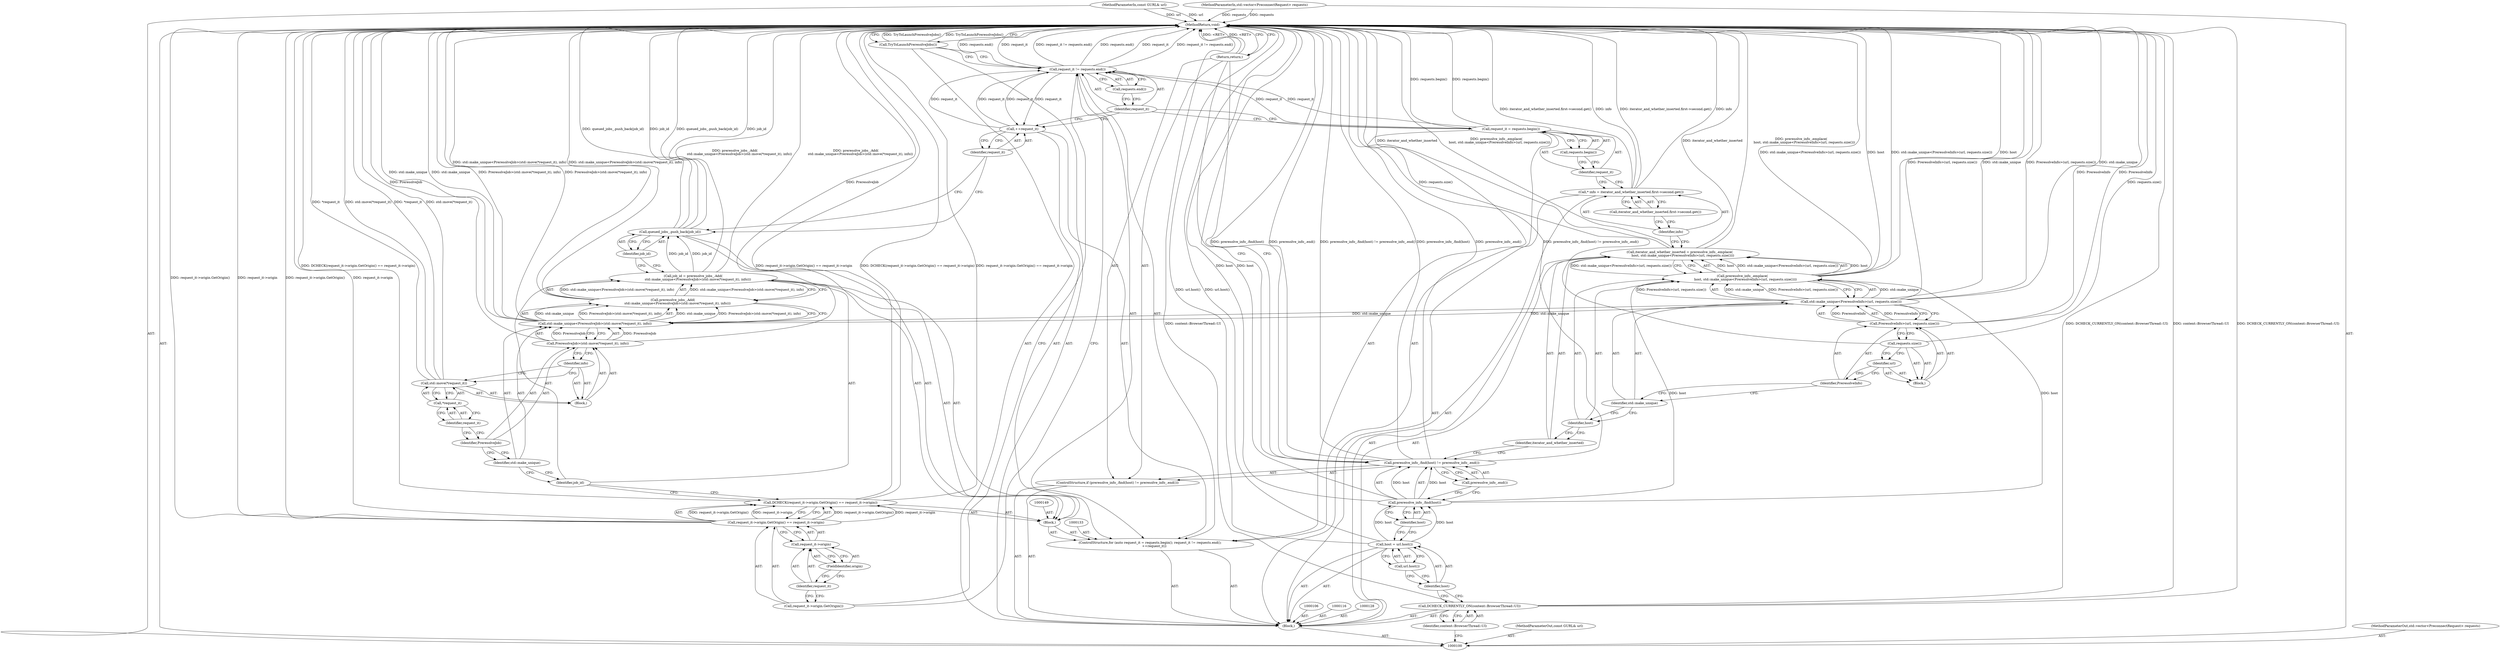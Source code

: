 digraph "1_Chrome_fec26ff33bf372476a70326f3669a35f34a9d474_9" {
"1000165" [label="(MethodReturn,void)"];
"1000101" [label="(MethodParameterIn,const GURL& url)"];
"1000266" [label="(MethodParameterOut,const GURL& url)"];
"1000129" [label="(Call,* info = iterator_and_whether_inserted.first->second.get())"];
"1000130" [label="(Identifier,info)"];
"1000131" [label="(Call,iterator_and_whether_inserted.first->second.get())"];
"1000134" [label="(Call,request_it = requests.begin())"];
"1000135" [label="(Identifier,request_it)"];
"1000136" [label="(Call,requests.begin())"];
"1000132" [label="(ControlStructure,for (auto request_it = requests.begin(); request_it != requests.end();\n        ++request_it))"];
"1000137" [label="(Call,request_it != requests.end())"];
"1000138" [label="(Identifier,request_it)"];
"1000139" [label="(Call,requests.end())"];
"1000141" [label="(Identifier,request_it)"];
"1000140" [label="(Call,++request_it)"];
"1000144" [label="(Call,request_it->origin.GetOrigin() == request_it->origin)"];
"1000145" [label="(Call,request_it->origin.GetOrigin())"];
"1000143" [label="(Call,DCHECK(request_it->origin.GetOrigin() == request_it->origin))"];
"1000146" [label="(Call,request_it->origin)"];
"1000147" [label="(Identifier,request_it)"];
"1000148" [label="(FieldIdentifier,origin)"];
"1000150" [label="(Call,job_id = preresolve_jobs_.Add(\n         std::make_unique<PreresolveJob>(std::move(*request_it), info)))"];
"1000151" [label="(Identifier,job_id)"];
"1000152" [label="(Call,preresolve_jobs_.Add(\n         std::make_unique<PreresolveJob>(std::move(*request_it), info)))"];
"1000142" [label="(Block,)"];
"1000155" [label="(Call,PreresolveJob>(std::move(*request_it), info))"];
"1000156" [label="(Identifier,PreresolveJob)"];
"1000157" [label="(Block,)"];
"1000158" [label="(Call,std::move(*request_it))"];
"1000159" [label="(Call,*request_it)"];
"1000160" [label="(Identifier,request_it)"];
"1000161" [label="(Identifier,info)"];
"1000153" [label="(Call,std::make_unique<PreresolveJob>(std::move(*request_it), info))"];
"1000154" [label="(Identifier,std::make_unique)"];
"1000163" [label="(Identifier,job_id)"];
"1000162" [label="(Call,queued_jobs_.push_back(job_id))"];
"1000102" [label="(MethodParameterIn,std::vector<PreconnectRequest> requests)"];
"1000267" [label="(MethodParameterOut,std::vector<PreconnectRequest> requests)"];
"1000103" [label="(Block,)"];
"1000164" [label="(Call,TryToLaunchPreresolveJobs())"];
"1000104" [label="(Call,DCHECK_CURRENTLY_ON(content::BrowserThread::UI))"];
"1000105" [label="(Identifier,content::BrowserThread::UI)"];
"1000107" [label="(Call,host = url.host())"];
"1000108" [label="(Identifier,host)"];
"1000109" [label="(Call,url.host())"];
"1000110" [label="(ControlStructure,if (preresolve_info_.find(host) != preresolve_info_.end()))"];
"1000113" [label="(Identifier,host)"];
"1000114" [label="(Call,preresolve_info_.end())"];
"1000111" [label="(Call,preresolve_info_.find(host) != preresolve_info_.end())"];
"1000112" [label="(Call,preresolve_info_.find(host))"];
"1000115" [label="(Return,return;)"];
"1000119" [label="(Call,preresolve_info_.emplace(\n      host, std::make_unique<PreresolveInfo>(url, requests.size())))"];
"1000117" [label="(Call,iterator_and_whether_inserted = preresolve_info_.emplace(\n      host, std::make_unique<PreresolveInfo>(url, requests.size())))"];
"1000118" [label="(Identifier,iterator_and_whether_inserted)"];
"1000121" [label="(Call,std::make_unique<PreresolveInfo>(url, requests.size()))"];
"1000122" [label="(Identifier,std::make_unique)"];
"1000123" [label="(Call,PreresolveInfo>(url, requests.size()))"];
"1000124" [label="(Identifier,PreresolveInfo)"];
"1000125" [label="(Block,)"];
"1000126" [label="(Identifier,url)"];
"1000127" [label="(Call,requests.size())"];
"1000120" [label="(Identifier,host)"];
"1000165" -> "1000100"  [label="AST: "];
"1000165" -> "1000115"  [label="CFG: "];
"1000165" -> "1000164"  [label="CFG: "];
"1000104" -> "1000165"  [label="DDG: DCHECK_CURRENTLY_ON(content::BrowserThread::UI)"];
"1000104" -> "1000165"  [label="DDG: content::BrowserThread::UI"];
"1000111" -> "1000165"  [label="DDG: preresolve_info_.end()"];
"1000111" -> "1000165"  [label="DDG: preresolve_info_.find(host) != preresolve_info_.end()"];
"1000111" -> "1000165"  [label="DDG: preresolve_info_.find(host)"];
"1000119" -> "1000165"  [label="DDG: std::make_unique<PreresolveInfo>(url, requests.size())"];
"1000119" -> "1000165"  [label="DDG: host"];
"1000117" -> "1000165"  [label="DDG: iterator_and_whether_inserted"];
"1000117" -> "1000165"  [label="DDG: preresolve_info_.emplace(\n      host, std::make_unique<PreresolveInfo>(url, requests.size()))"];
"1000153" -> "1000165"  [label="DDG: std::make_unique"];
"1000153" -> "1000165"  [label="DDG: PreresolveJob>(std::move(*request_it), info)"];
"1000158" -> "1000165"  [label="DDG: *request_it"];
"1000158" -> "1000165"  [label="DDG: std::move(*request_it)"];
"1000129" -> "1000165"  [label="DDG: info"];
"1000129" -> "1000165"  [label="DDG: iterator_and_whether_inserted.first->second.get()"];
"1000164" -> "1000165"  [label="DDG: TryToLaunchPreresolveJobs()"];
"1000121" -> "1000165"  [label="DDG: PreresolveInfo>(url, requests.size())"];
"1000121" -> "1000165"  [label="DDG: std::make_unique"];
"1000137" -> "1000165"  [label="DDG: requests.end()"];
"1000137" -> "1000165"  [label="DDG: request_it"];
"1000137" -> "1000165"  [label="DDG: request_it != requests.end()"];
"1000150" -> "1000165"  [label="DDG: preresolve_jobs_.Add(\n         std::make_unique<PreresolveJob>(std::move(*request_it), info))"];
"1000143" -> "1000165"  [label="DDG: request_it->origin.GetOrigin() == request_it->origin"];
"1000143" -> "1000165"  [label="DDG: DCHECK(request_it->origin.GetOrigin() == request_it->origin)"];
"1000127" -> "1000165"  [label="DDG: requests.size()"];
"1000152" -> "1000165"  [label="DDG: std::make_unique<PreresolveJob>(std::move(*request_it), info)"];
"1000102" -> "1000165"  [label="DDG: requests"];
"1000112" -> "1000165"  [label="DDG: host"];
"1000101" -> "1000165"  [label="DDG: url"];
"1000134" -> "1000165"  [label="DDG: requests.begin()"];
"1000144" -> "1000165"  [label="DDG: request_it->origin.GetOrigin()"];
"1000144" -> "1000165"  [label="DDG: request_it->origin"];
"1000155" -> "1000165"  [label="DDG: PreresolveJob"];
"1000162" -> "1000165"  [label="DDG: job_id"];
"1000162" -> "1000165"  [label="DDG: queued_jobs_.push_back(job_id)"];
"1000107" -> "1000165"  [label="DDG: url.host()"];
"1000123" -> "1000165"  [label="DDG: PreresolveInfo"];
"1000115" -> "1000165"  [label="DDG: <RET>"];
"1000101" -> "1000100"  [label="AST: "];
"1000101" -> "1000165"  [label="DDG: url"];
"1000266" -> "1000100"  [label="AST: "];
"1000129" -> "1000103"  [label="AST: "];
"1000129" -> "1000131"  [label="CFG: "];
"1000130" -> "1000129"  [label="AST: "];
"1000131" -> "1000129"  [label="AST: "];
"1000135" -> "1000129"  [label="CFG: "];
"1000129" -> "1000165"  [label="DDG: info"];
"1000129" -> "1000165"  [label="DDG: iterator_and_whether_inserted.first->second.get()"];
"1000130" -> "1000129"  [label="AST: "];
"1000130" -> "1000117"  [label="CFG: "];
"1000131" -> "1000130"  [label="CFG: "];
"1000131" -> "1000129"  [label="AST: "];
"1000131" -> "1000130"  [label="CFG: "];
"1000129" -> "1000131"  [label="CFG: "];
"1000134" -> "1000132"  [label="AST: "];
"1000134" -> "1000136"  [label="CFG: "];
"1000135" -> "1000134"  [label="AST: "];
"1000136" -> "1000134"  [label="AST: "];
"1000138" -> "1000134"  [label="CFG: "];
"1000134" -> "1000165"  [label="DDG: requests.begin()"];
"1000134" -> "1000137"  [label="DDG: request_it"];
"1000135" -> "1000134"  [label="AST: "];
"1000135" -> "1000129"  [label="CFG: "];
"1000136" -> "1000135"  [label="CFG: "];
"1000136" -> "1000134"  [label="AST: "];
"1000136" -> "1000135"  [label="CFG: "];
"1000134" -> "1000136"  [label="CFG: "];
"1000132" -> "1000103"  [label="AST: "];
"1000133" -> "1000132"  [label="AST: "];
"1000134" -> "1000132"  [label="AST: "];
"1000137" -> "1000132"  [label="AST: "];
"1000140" -> "1000132"  [label="AST: "];
"1000142" -> "1000132"  [label="AST: "];
"1000137" -> "1000132"  [label="AST: "];
"1000137" -> "1000139"  [label="CFG: "];
"1000138" -> "1000137"  [label="AST: "];
"1000139" -> "1000137"  [label="AST: "];
"1000145" -> "1000137"  [label="CFG: "];
"1000164" -> "1000137"  [label="CFG: "];
"1000137" -> "1000165"  [label="DDG: requests.end()"];
"1000137" -> "1000165"  [label="DDG: request_it"];
"1000137" -> "1000165"  [label="DDG: request_it != requests.end()"];
"1000140" -> "1000137"  [label="DDG: request_it"];
"1000134" -> "1000137"  [label="DDG: request_it"];
"1000137" -> "1000140"  [label="DDG: request_it"];
"1000138" -> "1000137"  [label="AST: "];
"1000138" -> "1000134"  [label="CFG: "];
"1000138" -> "1000140"  [label="CFG: "];
"1000139" -> "1000138"  [label="CFG: "];
"1000139" -> "1000137"  [label="AST: "];
"1000139" -> "1000138"  [label="CFG: "];
"1000137" -> "1000139"  [label="CFG: "];
"1000141" -> "1000140"  [label="AST: "];
"1000141" -> "1000162"  [label="CFG: "];
"1000140" -> "1000141"  [label="CFG: "];
"1000140" -> "1000132"  [label="AST: "];
"1000140" -> "1000141"  [label="CFG: "];
"1000141" -> "1000140"  [label="AST: "];
"1000138" -> "1000140"  [label="CFG: "];
"1000140" -> "1000137"  [label="DDG: request_it"];
"1000137" -> "1000140"  [label="DDG: request_it"];
"1000144" -> "1000143"  [label="AST: "];
"1000144" -> "1000146"  [label="CFG: "];
"1000145" -> "1000144"  [label="AST: "];
"1000146" -> "1000144"  [label="AST: "];
"1000143" -> "1000144"  [label="CFG: "];
"1000144" -> "1000165"  [label="DDG: request_it->origin.GetOrigin()"];
"1000144" -> "1000165"  [label="DDG: request_it->origin"];
"1000144" -> "1000143"  [label="DDG: request_it->origin.GetOrigin()"];
"1000144" -> "1000143"  [label="DDG: request_it->origin"];
"1000145" -> "1000144"  [label="AST: "];
"1000145" -> "1000137"  [label="CFG: "];
"1000147" -> "1000145"  [label="CFG: "];
"1000143" -> "1000142"  [label="AST: "];
"1000143" -> "1000144"  [label="CFG: "];
"1000144" -> "1000143"  [label="AST: "];
"1000151" -> "1000143"  [label="CFG: "];
"1000143" -> "1000165"  [label="DDG: request_it->origin.GetOrigin() == request_it->origin"];
"1000143" -> "1000165"  [label="DDG: DCHECK(request_it->origin.GetOrigin() == request_it->origin)"];
"1000144" -> "1000143"  [label="DDG: request_it->origin.GetOrigin()"];
"1000144" -> "1000143"  [label="DDG: request_it->origin"];
"1000146" -> "1000144"  [label="AST: "];
"1000146" -> "1000148"  [label="CFG: "];
"1000147" -> "1000146"  [label="AST: "];
"1000148" -> "1000146"  [label="AST: "];
"1000144" -> "1000146"  [label="CFG: "];
"1000147" -> "1000146"  [label="AST: "];
"1000147" -> "1000145"  [label="CFG: "];
"1000148" -> "1000147"  [label="CFG: "];
"1000148" -> "1000146"  [label="AST: "];
"1000148" -> "1000147"  [label="CFG: "];
"1000146" -> "1000148"  [label="CFG: "];
"1000150" -> "1000142"  [label="AST: "];
"1000150" -> "1000152"  [label="CFG: "];
"1000151" -> "1000150"  [label="AST: "];
"1000152" -> "1000150"  [label="AST: "];
"1000163" -> "1000150"  [label="CFG: "];
"1000150" -> "1000165"  [label="DDG: preresolve_jobs_.Add(\n         std::make_unique<PreresolveJob>(std::move(*request_it), info))"];
"1000152" -> "1000150"  [label="DDG: std::make_unique<PreresolveJob>(std::move(*request_it), info)"];
"1000150" -> "1000162"  [label="DDG: job_id"];
"1000151" -> "1000150"  [label="AST: "];
"1000151" -> "1000143"  [label="CFG: "];
"1000154" -> "1000151"  [label="CFG: "];
"1000152" -> "1000150"  [label="AST: "];
"1000152" -> "1000153"  [label="CFG: "];
"1000153" -> "1000152"  [label="AST: "];
"1000150" -> "1000152"  [label="CFG: "];
"1000152" -> "1000165"  [label="DDG: std::make_unique<PreresolveJob>(std::move(*request_it), info)"];
"1000152" -> "1000150"  [label="DDG: std::make_unique<PreresolveJob>(std::move(*request_it), info)"];
"1000153" -> "1000152"  [label="DDG: std::make_unique"];
"1000153" -> "1000152"  [label="DDG: PreresolveJob>(std::move(*request_it), info)"];
"1000142" -> "1000132"  [label="AST: "];
"1000143" -> "1000142"  [label="AST: "];
"1000149" -> "1000142"  [label="AST: "];
"1000150" -> "1000142"  [label="AST: "];
"1000162" -> "1000142"  [label="AST: "];
"1000155" -> "1000153"  [label="AST: "];
"1000155" -> "1000161"  [label="CFG: "];
"1000156" -> "1000155"  [label="AST: "];
"1000157" -> "1000155"  [label="AST: "];
"1000153" -> "1000155"  [label="CFG: "];
"1000155" -> "1000165"  [label="DDG: PreresolveJob"];
"1000155" -> "1000153"  [label="DDG: PreresolveJob"];
"1000156" -> "1000155"  [label="AST: "];
"1000156" -> "1000154"  [label="CFG: "];
"1000160" -> "1000156"  [label="CFG: "];
"1000157" -> "1000155"  [label="AST: "];
"1000158" -> "1000157"  [label="AST: "];
"1000161" -> "1000157"  [label="AST: "];
"1000158" -> "1000157"  [label="AST: "];
"1000158" -> "1000159"  [label="CFG: "];
"1000159" -> "1000158"  [label="AST: "];
"1000161" -> "1000158"  [label="CFG: "];
"1000158" -> "1000165"  [label="DDG: *request_it"];
"1000158" -> "1000165"  [label="DDG: std::move(*request_it)"];
"1000159" -> "1000158"  [label="AST: "];
"1000159" -> "1000160"  [label="CFG: "];
"1000160" -> "1000159"  [label="AST: "];
"1000158" -> "1000159"  [label="CFG: "];
"1000160" -> "1000159"  [label="AST: "];
"1000160" -> "1000156"  [label="CFG: "];
"1000159" -> "1000160"  [label="CFG: "];
"1000161" -> "1000157"  [label="AST: "];
"1000161" -> "1000158"  [label="CFG: "];
"1000155" -> "1000161"  [label="CFG: "];
"1000153" -> "1000152"  [label="AST: "];
"1000153" -> "1000155"  [label="CFG: "];
"1000154" -> "1000153"  [label="AST: "];
"1000155" -> "1000153"  [label="AST: "];
"1000152" -> "1000153"  [label="CFG: "];
"1000153" -> "1000165"  [label="DDG: std::make_unique"];
"1000153" -> "1000165"  [label="DDG: PreresolveJob>(std::move(*request_it), info)"];
"1000153" -> "1000152"  [label="DDG: std::make_unique"];
"1000153" -> "1000152"  [label="DDG: PreresolveJob>(std::move(*request_it), info)"];
"1000121" -> "1000153"  [label="DDG: std::make_unique"];
"1000155" -> "1000153"  [label="DDG: PreresolveJob"];
"1000154" -> "1000153"  [label="AST: "];
"1000154" -> "1000151"  [label="CFG: "];
"1000156" -> "1000154"  [label="CFG: "];
"1000163" -> "1000162"  [label="AST: "];
"1000163" -> "1000150"  [label="CFG: "];
"1000162" -> "1000163"  [label="CFG: "];
"1000162" -> "1000142"  [label="AST: "];
"1000162" -> "1000163"  [label="CFG: "];
"1000163" -> "1000162"  [label="AST: "];
"1000141" -> "1000162"  [label="CFG: "];
"1000162" -> "1000165"  [label="DDG: job_id"];
"1000162" -> "1000165"  [label="DDG: queued_jobs_.push_back(job_id)"];
"1000150" -> "1000162"  [label="DDG: job_id"];
"1000102" -> "1000100"  [label="AST: "];
"1000102" -> "1000165"  [label="DDG: requests"];
"1000267" -> "1000100"  [label="AST: "];
"1000103" -> "1000100"  [label="AST: "];
"1000104" -> "1000103"  [label="AST: "];
"1000106" -> "1000103"  [label="AST: "];
"1000107" -> "1000103"  [label="AST: "];
"1000110" -> "1000103"  [label="AST: "];
"1000116" -> "1000103"  [label="AST: "];
"1000117" -> "1000103"  [label="AST: "];
"1000128" -> "1000103"  [label="AST: "];
"1000129" -> "1000103"  [label="AST: "];
"1000132" -> "1000103"  [label="AST: "];
"1000164" -> "1000103"  [label="AST: "];
"1000164" -> "1000103"  [label="AST: "];
"1000164" -> "1000137"  [label="CFG: "];
"1000165" -> "1000164"  [label="CFG: "];
"1000164" -> "1000165"  [label="DDG: TryToLaunchPreresolveJobs()"];
"1000104" -> "1000103"  [label="AST: "];
"1000104" -> "1000105"  [label="CFG: "];
"1000105" -> "1000104"  [label="AST: "];
"1000108" -> "1000104"  [label="CFG: "];
"1000104" -> "1000165"  [label="DDG: DCHECK_CURRENTLY_ON(content::BrowserThread::UI)"];
"1000104" -> "1000165"  [label="DDG: content::BrowserThread::UI"];
"1000105" -> "1000104"  [label="AST: "];
"1000105" -> "1000100"  [label="CFG: "];
"1000104" -> "1000105"  [label="CFG: "];
"1000107" -> "1000103"  [label="AST: "];
"1000107" -> "1000109"  [label="CFG: "];
"1000108" -> "1000107"  [label="AST: "];
"1000109" -> "1000107"  [label="AST: "];
"1000113" -> "1000107"  [label="CFG: "];
"1000107" -> "1000165"  [label="DDG: url.host()"];
"1000107" -> "1000112"  [label="DDG: host"];
"1000108" -> "1000107"  [label="AST: "];
"1000108" -> "1000104"  [label="CFG: "];
"1000109" -> "1000108"  [label="CFG: "];
"1000109" -> "1000107"  [label="AST: "];
"1000109" -> "1000108"  [label="CFG: "];
"1000107" -> "1000109"  [label="CFG: "];
"1000110" -> "1000103"  [label="AST: "];
"1000111" -> "1000110"  [label="AST: "];
"1000115" -> "1000110"  [label="AST: "];
"1000113" -> "1000112"  [label="AST: "];
"1000113" -> "1000107"  [label="CFG: "];
"1000112" -> "1000113"  [label="CFG: "];
"1000114" -> "1000111"  [label="AST: "];
"1000114" -> "1000112"  [label="CFG: "];
"1000111" -> "1000114"  [label="CFG: "];
"1000111" -> "1000110"  [label="AST: "];
"1000111" -> "1000114"  [label="CFG: "];
"1000112" -> "1000111"  [label="AST: "];
"1000114" -> "1000111"  [label="AST: "];
"1000115" -> "1000111"  [label="CFG: "];
"1000118" -> "1000111"  [label="CFG: "];
"1000111" -> "1000165"  [label="DDG: preresolve_info_.end()"];
"1000111" -> "1000165"  [label="DDG: preresolve_info_.find(host) != preresolve_info_.end()"];
"1000111" -> "1000165"  [label="DDG: preresolve_info_.find(host)"];
"1000112" -> "1000111"  [label="DDG: host"];
"1000112" -> "1000111"  [label="AST: "];
"1000112" -> "1000113"  [label="CFG: "];
"1000113" -> "1000112"  [label="AST: "];
"1000114" -> "1000112"  [label="CFG: "];
"1000112" -> "1000165"  [label="DDG: host"];
"1000112" -> "1000111"  [label="DDG: host"];
"1000107" -> "1000112"  [label="DDG: host"];
"1000112" -> "1000119"  [label="DDG: host"];
"1000115" -> "1000110"  [label="AST: "];
"1000115" -> "1000111"  [label="CFG: "];
"1000165" -> "1000115"  [label="CFG: "];
"1000115" -> "1000165"  [label="DDG: <RET>"];
"1000119" -> "1000117"  [label="AST: "];
"1000119" -> "1000121"  [label="CFG: "];
"1000120" -> "1000119"  [label="AST: "];
"1000121" -> "1000119"  [label="AST: "];
"1000117" -> "1000119"  [label="CFG: "];
"1000119" -> "1000165"  [label="DDG: std::make_unique<PreresolveInfo>(url, requests.size())"];
"1000119" -> "1000165"  [label="DDG: host"];
"1000119" -> "1000117"  [label="DDG: host"];
"1000119" -> "1000117"  [label="DDG: std::make_unique<PreresolveInfo>(url, requests.size())"];
"1000112" -> "1000119"  [label="DDG: host"];
"1000121" -> "1000119"  [label="DDG: std::make_unique"];
"1000121" -> "1000119"  [label="DDG: PreresolveInfo>(url, requests.size())"];
"1000117" -> "1000103"  [label="AST: "];
"1000117" -> "1000119"  [label="CFG: "];
"1000118" -> "1000117"  [label="AST: "];
"1000119" -> "1000117"  [label="AST: "];
"1000130" -> "1000117"  [label="CFG: "];
"1000117" -> "1000165"  [label="DDG: iterator_and_whether_inserted"];
"1000117" -> "1000165"  [label="DDG: preresolve_info_.emplace(\n      host, std::make_unique<PreresolveInfo>(url, requests.size()))"];
"1000119" -> "1000117"  [label="DDG: host"];
"1000119" -> "1000117"  [label="DDG: std::make_unique<PreresolveInfo>(url, requests.size())"];
"1000118" -> "1000117"  [label="AST: "];
"1000118" -> "1000111"  [label="CFG: "];
"1000120" -> "1000118"  [label="CFG: "];
"1000121" -> "1000119"  [label="AST: "];
"1000121" -> "1000123"  [label="CFG: "];
"1000122" -> "1000121"  [label="AST: "];
"1000123" -> "1000121"  [label="AST: "];
"1000119" -> "1000121"  [label="CFG: "];
"1000121" -> "1000165"  [label="DDG: PreresolveInfo>(url, requests.size())"];
"1000121" -> "1000165"  [label="DDG: std::make_unique"];
"1000121" -> "1000119"  [label="DDG: std::make_unique"];
"1000121" -> "1000119"  [label="DDG: PreresolveInfo>(url, requests.size())"];
"1000123" -> "1000121"  [label="DDG: PreresolveInfo"];
"1000121" -> "1000153"  [label="DDG: std::make_unique"];
"1000122" -> "1000121"  [label="AST: "];
"1000122" -> "1000120"  [label="CFG: "];
"1000124" -> "1000122"  [label="CFG: "];
"1000123" -> "1000121"  [label="AST: "];
"1000123" -> "1000127"  [label="CFG: "];
"1000124" -> "1000123"  [label="AST: "];
"1000125" -> "1000123"  [label="AST: "];
"1000121" -> "1000123"  [label="CFG: "];
"1000123" -> "1000165"  [label="DDG: PreresolveInfo"];
"1000123" -> "1000121"  [label="DDG: PreresolveInfo"];
"1000124" -> "1000123"  [label="AST: "];
"1000124" -> "1000122"  [label="CFG: "];
"1000126" -> "1000124"  [label="CFG: "];
"1000125" -> "1000123"  [label="AST: "];
"1000126" -> "1000125"  [label="AST: "];
"1000127" -> "1000125"  [label="AST: "];
"1000126" -> "1000125"  [label="AST: "];
"1000126" -> "1000124"  [label="CFG: "];
"1000127" -> "1000126"  [label="CFG: "];
"1000127" -> "1000125"  [label="AST: "];
"1000127" -> "1000126"  [label="CFG: "];
"1000123" -> "1000127"  [label="CFG: "];
"1000127" -> "1000165"  [label="DDG: requests.size()"];
"1000120" -> "1000119"  [label="AST: "];
"1000120" -> "1000118"  [label="CFG: "];
"1000122" -> "1000120"  [label="CFG: "];
}
